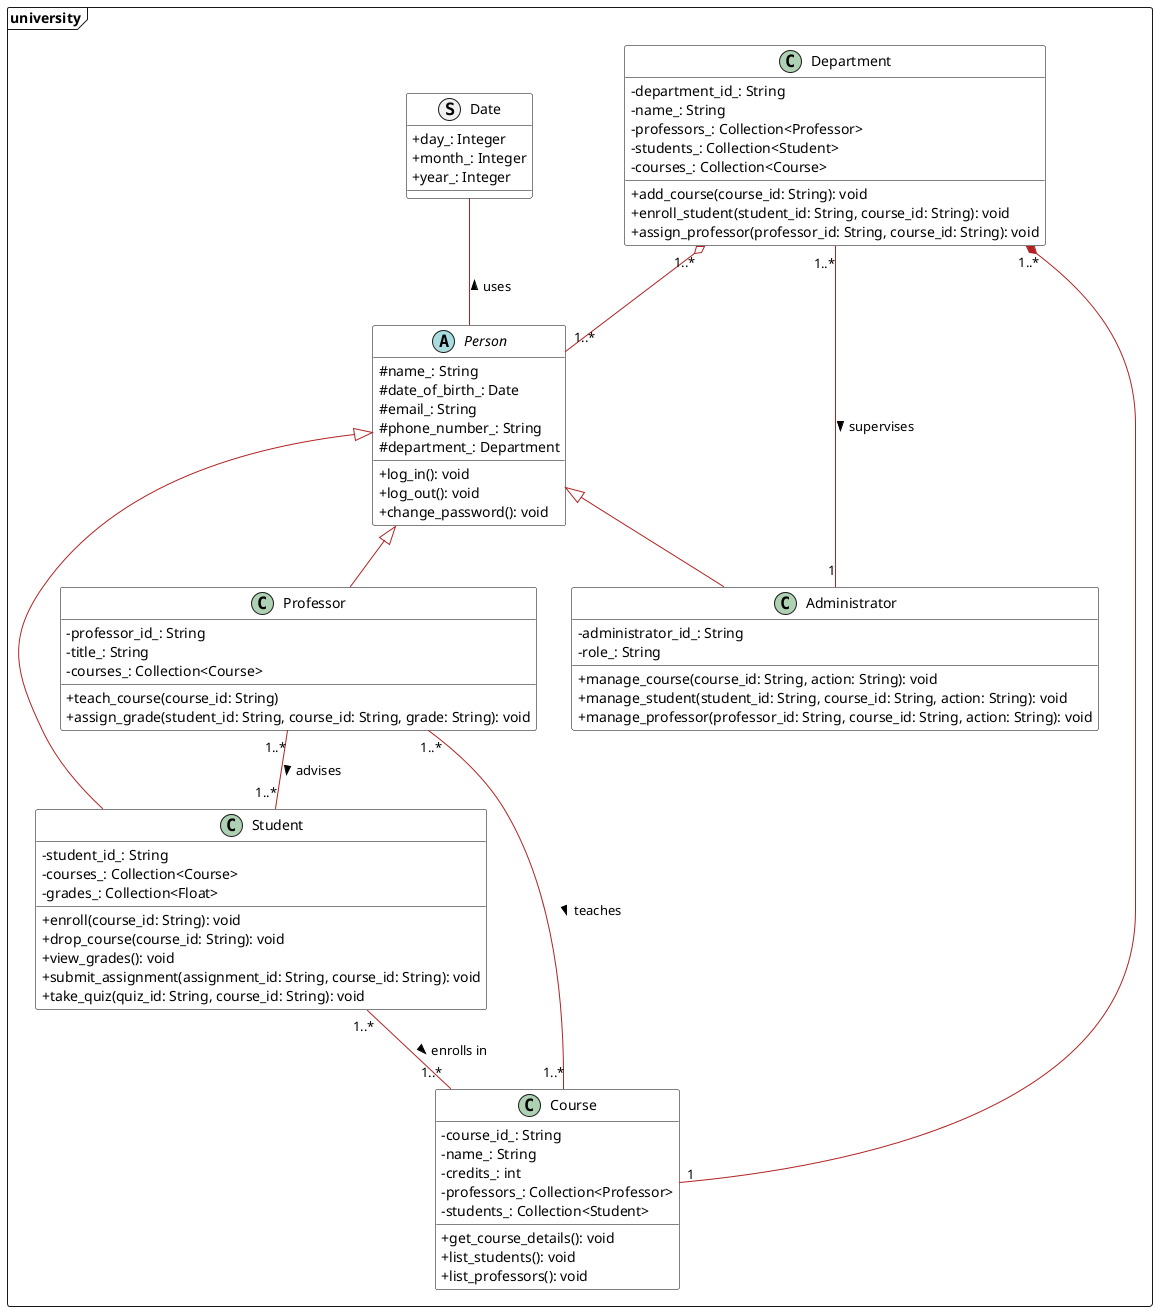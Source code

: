 @startuml oop_lecture

skinparam class {
BackgroundColor White
ArrowColor FireBrick
BorderColor Black
}

skinparam classAttributeIconSize 0

' class MyClass {
'     +attribute1: Type
'     -attribute2: Type
'     #attribute3: Type
'     +method1(parameter1: Type, parameter2: Type): Return Type
'     -method2(parameter1: Type, parameter2: Type): Return Type
'     +method3(parameter1: Type, parameter2: Type): Return Type
' }


package university <<Frame>> {

struct Date{
    +day_: Integer
    +month_: Integer
    +year_: Integer
}

abstract class Person {
    #name_: String
    #date_of_birth_: Date
    #email_: String
    #phone_number_: String
    #department_: Department
    +log_in(): void
+log_out(): void
+change_password(): void
}

class Student {
    -student_id_: String
    -courses_: Collection<Course>
    -grades_: Collection<Float>
    +enroll(course_id: String): void
    +drop_course(course_id: String): void
    +view_grades(): void
    +submit_assignment(assignment_id: String, course_id: String): void
    +take_quiz(quiz_id: String, course_id: String): void
}

class Professor {
    -professor_id_: String
    -title_: String
    -courses_: Collection<Course>
    +teach_course(course_id: String)
    +assign_grade(student_id: String, course_id: String, grade: String): void
}

class Administrator {
    -administrator_id_: String
    -role_: String
    +manage_course(course_id: String, action: String): void
    +manage_student(student_id: String, course_id: String, action: String): void
    +manage_professor(professor_id: String, course_id: String, action: String): void
}

class Course {
    -course_id_: String
    -name_: String
    -credits_: int
    -professors_: Collection<Professor>
    -students_: Collection<Student>
    +get_course_details(): void
    +list_students(): void
    +list_professors(): void
}

class Department {
    -department_id_: String
    -name_: String
    -professors_: Collection<Professor>
    -students_: Collection<Student>
    -courses_: Collection<Course>
    +add_course(course_id: String): void
    +enroll_student(student_id: String, course_id: String): void
    +assign_professor(professor_id: String, course_id: String): void
}

Person <|-- Student
Person <|-- Professor
Person <|-- Administrator

Date -- Person: uses <

Department "1..*" *-- "1" Course

Department "1..*" o-- "1..*" Person

Professor "1..*" -- "1..*" Course : teaches >
Student "1..*" -- "1..*" Course : enrolls in >
Professor "1..*" -- "1..*" Student : advises >

' Student -- Course : enrolls in >
' Professor -- Course : teaches >
' Professor -- Student : advises >
Department "1..*" -- "1" Administrator : supervises >
}

@enduml